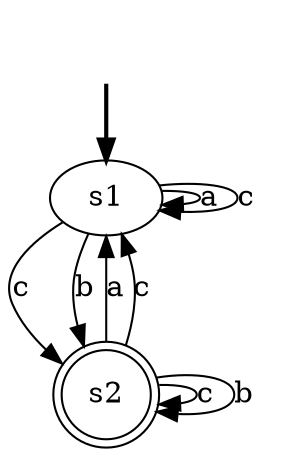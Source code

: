 digraph {
	fake0 [style=invisible]
	s1 [root=true]
	s2 [shape=doublecircle]
	fake0 -> s1 [style=bold]
	s1 -> s1 [label=a]
	s1 -> s1 [label=c]
	s1 -> s2 [label=c]
	s1 -> s2 [label=b]
	s2 -> s1 [label=a]
	s2 -> s1 [label=c]
	s2 -> s2 [label=c]
	s2 -> s2 [label=b]
}
